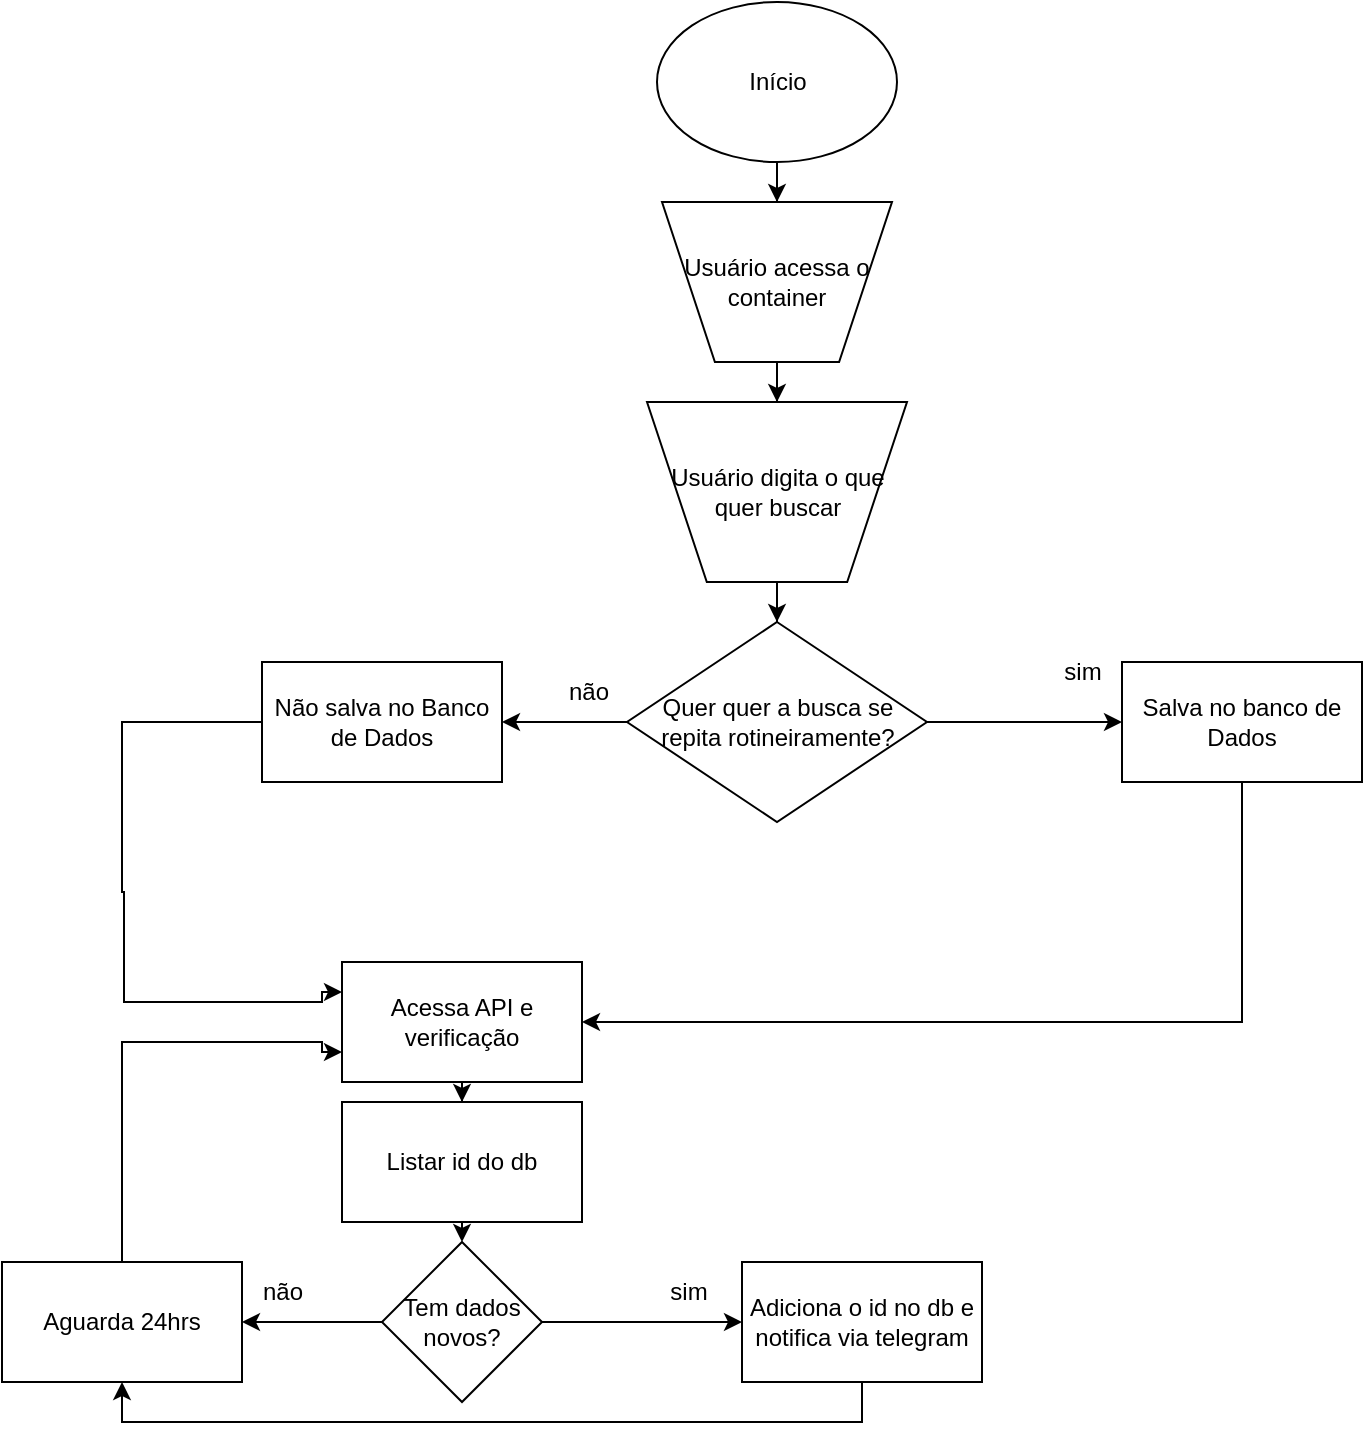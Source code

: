 <mxfile version="26.2.9">
  <diagram name="Page-1" id="QYlumS-lN80QCUaAXQkb">
    <mxGraphModel dx="1428" dy="1849" grid="1" gridSize="10" guides="1" tooltips="1" connect="1" arrows="1" fold="1" page="1" pageScale="1" pageWidth="850" pageHeight="1100" math="0" shadow="0">
      <root>
        <mxCell id="0" />
        <mxCell id="1" parent="0" />
        <mxCell id="Gtfet5FwH3J6q3p8mjaK-22" style="edgeStyle=orthogonalEdgeStyle;rounded=0;orthogonalLoop=1;jettySize=auto;html=1;entryX=0.5;entryY=0;entryDx=0;entryDy=0;" edge="1" parent="1" source="M_QnOvEOiUY6tevbWSJs-2" target="M_QnOvEOiUY6tevbWSJs-24">
          <mxGeometry relative="1" as="geometry" />
        </mxCell>
        <mxCell id="M_QnOvEOiUY6tevbWSJs-2" value="Início" style="ellipse;whiteSpace=wrap;html=1;" parent="1" vertex="1">
          <mxGeometry x="337.5" y="-110" width="120" height="80" as="geometry" />
        </mxCell>
        <mxCell id="M_QnOvEOiUY6tevbWSJs-34" style="edgeStyle=orthogonalEdgeStyle;rounded=0;orthogonalLoop=1;jettySize=auto;html=1;entryX=1;entryY=0.5;entryDx=0;entryDy=0;" parent="1" source="M_QnOvEOiUY6tevbWSJs-8" target="M_QnOvEOiUY6tevbWSJs-17" edge="1">
          <mxGeometry relative="1" as="geometry" />
        </mxCell>
        <mxCell id="Gtfet5FwH3J6q3p8mjaK-23" style="edgeStyle=orthogonalEdgeStyle;rounded=0;orthogonalLoop=1;jettySize=auto;html=1;entryX=0;entryY=0.25;entryDx=0;entryDy=0;" edge="1" parent="1" source="M_QnOvEOiUY6tevbWSJs-17" target="M_QnOvEOiUY6tevbWSJs-23">
          <mxGeometry relative="1" as="geometry">
            <mxPoint x="70" y="390" as="targetPoint" />
            <Array as="points">
              <mxPoint x="70" y="335" />
              <mxPoint x="71" y="335" />
              <mxPoint x="71" y="390" />
              <mxPoint x="170" y="390" />
              <mxPoint x="170" y="385" />
            </Array>
          </mxGeometry>
        </mxCell>
        <mxCell id="M_QnOvEOiUY6tevbWSJs-17" value="Não salva no Banco de Dados" style="rounded=0;whiteSpace=wrap;html=1;" parent="1" vertex="1">
          <mxGeometry x="140" y="220" width="120" height="60" as="geometry" />
        </mxCell>
        <mxCell id="Gtfet5FwH3J6q3p8mjaK-16" style="edgeStyle=orthogonalEdgeStyle;rounded=0;orthogonalLoop=1;jettySize=auto;html=1;entryX=1;entryY=0.5;entryDx=0;entryDy=0;" edge="1" parent="1" source="M_QnOvEOiUY6tevbWSJs-18" target="M_QnOvEOiUY6tevbWSJs-23">
          <mxGeometry relative="1" as="geometry">
            <mxPoint x="260" y="800" as="targetPoint" />
            <Array as="points">
              <mxPoint x="630" y="400" />
            </Array>
          </mxGeometry>
        </mxCell>
        <mxCell id="M_QnOvEOiUY6tevbWSJs-18" value="Salva no banco de Dados" style="rounded=0;whiteSpace=wrap;html=1;" parent="1" vertex="1">
          <mxGeometry x="570" y="220" width="120" height="60" as="geometry" />
        </mxCell>
        <mxCell id="Gtfet5FwH3J6q3p8mjaK-2" style="edgeStyle=orthogonalEdgeStyle;rounded=0;orthogonalLoop=1;jettySize=auto;html=1;" edge="1" parent="1" source="M_QnOvEOiUY6tevbWSJs-23" target="Gtfet5FwH3J6q3p8mjaK-4">
          <mxGeometry relative="1" as="geometry">
            <mxPoint x="184.957" y="880" as="targetPoint" />
          </mxGeometry>
        </mxCell>
        <mxCell id="M_QnOvEOiUY6tevbWSJs-23" value="Acessa API e verificação" style="rounded=0;whiteSpace=wrap;html=1;" parent="1" vertex="1">
          <mxGeometry x="180" y="370" width="120" height="60" as="geometry" />
        </mxCell>
        <mxCell id="Gtfet5FwH3J6q3p8mjaK-10" style="edgeStyle=orthogonalEdgeStyle;rounded=0;orthogonalLoop=1;jettySize=auto;html=1;entryX=0.5;entryY=0;entryDx=0;entryDy=0;" edge="1" parent="1" source="M_QnOvEOiUY6tevbWSJs-24" target="M_QnOvEOiUY6tevbWSJs-26">
          <mxGeometry relative="1" as="geometry" />
        </mxCell>
        <mxCell id="M_QnOvEOiUY6tevbWSJs-24" value="Usuário acessa o container" style="verticalLabelPosition=middle;verticalAlign=middle;html=1;shape=trapezoid;perimeter=trapezoidPerimeter;whiteSpace=wrap;size=0.23;arcSize=10;flipV=1;labelPosition=center;align=center;" parent="1" vertex="1">
          <mxGeometry x="340" y="-10" width="115" height="80" as="geometry" />
        </mxCell>
        <mxCell id="M_QnOvEOiUY6tevbWSJs-26" value="Usuário digita o que quer buscar" style="verticalLabelPosition=middle;verticalAlign=middle;html=1;shape=trapezoid;perimeter=trapezoidPerimeter;whiteSpace=wrap;size=0.23;arcSize=10;flipV=1;labelPosition=center;align=center;" parent="1" vertex="1">
          <mxGeometry x="332.5" y="90" width="130" height="90" as="geometry" />
        </mxCell>
        <mxCell id="M_QnOvEOiUY6tevbWSJs-35" value="não" style="text;html=1;align=center;verticalAlign=middle;resizable=0;points=[];autosize=1;strokeColor=none;fillColor=none;" parent="1" vertex="1">
          <mxGeometry x="282.5" y="220" width="40" height="30" as="geometry" />
        </mxCell>
        <mxCell id="M_QnOvEOiUY6tevbWSJs-36" value="sim" style="text;html=1;align=center;verticalAlign=middle;resizable=0;points=[];autosize=1;strokeColor=none;fillColor=none;" parent="1" vertex="1">
          <mxGeometry x="530" y="210" width="40" height="30" as="geometry" />
        </mxCell>
        <mxCell id="M_QnOvEOiUY6tevbWSJs-59" style="edgeStyle=orthogonalEdgeStyle;rounded=0;orthogonalLoop=1;jettySize=auto;html=1;" parent="1" source="M_QnOvEOiUY6tevbWSJs-55" target="M_QnOvEOiUY6tevbWSJs-57" edge="1">
          <mxGeometry relative="1" as="geometry" />
        </mxCell>
        <mxCell id="M_QnOvEOiUY6tevbWSJs-61" style="edgeStyle=orthogonalEdgeStyle;rounded=0;orthogonalLoop=1;jettySize=auto;html=1;entryX=1;entryY=0.5;entryDx=0;entryDy=0;" parent="1" source="M_QnOvEOiUY6tevbWSJs-55" target="M_QnOvEOiUY6tevbWSJs-56" edge="1">
          <mxGeometry relative="1" as="geometry" />
        </mxCell>
        <mxCell id="M_QnOvEOiUY6tevbWSJs-55" value="Tem dados novos?" style="rhombus;whiteSpace=wrap;html=1;" parent="1" vertex="1">
          <mxGeometry x="200" y="510" width="80" height="80" as="geometry" />
        </mxCell>
        <mxCell id="Gtfet5FwH3J6q3p8mjaK-24" style="edgeStyle=orthogonalEdgeStyle;rounded=0;orthogonalLoop=1;jettySize=auto;html=1;entryX=0;entryY=0.75;entryDx=0;entryDy=0;" edge="1" parent="1" source="M_QnOvEOiUY6tevbWSJs-56" target="M_QnOvEOiUY6tevbWSJs-23">
          <mxGeometry relative="1" as="geometry">
            <mxPoint x="40" y="410" as="targetPoint" />
            <Array as="points">
              <mxPoint x="70" y="410" />
              <mxPoint x="170" y="410" />
              <mxPoint x="170" y="415" />
            </Array>
          </mxGeometry>
        </mxCell>
        <mxCell id="M_QnOvEOiUY6tevbWSJs-56" value="Aguarda 24hrs" style="rounded=0;whiteSpace=wrap;html=1;" parent="1" vertex="1">
          <mxGeometry x="10" y="520" width="120" height="60" as="geometry" />
        </mxCell>
        <mxCell id="Gtfet5FwH3J6q3p8mjaK-20" style="edgeStyle=orthogonalEdgeStyle;rounded=0;orthogonalLoop=1;jettySize=auto;html=1;entryX=0.5;entryY=1;entryDx=0;entryDy=0;" edge="1" parent="1" source="M_QnOvEOiUY6tevbWSJs-57" target="M_QnOvEOiUY6tevbWSJs-56">
          <mxGeometry relative="1" as="geometry">
            <mxPoint x="40" y="910" as="targetPoint" />
            <Array as="points">
              <mxPoint x="440" y="600" />
              <mxPoint x="70" y="600" />
            </Array>
          </mxGeometry>
        </mxCell>
        <mxCell id="M_QnOvEOiUY6tevbWSJs-57" value="Adiciona o id no db e notifica via telegram" style="rounded=0;whiteSpace=wrap;html=1;" parent="1" vertex="1">
          <mxGeometry x="380" y="520" width="120" height="60" as="geometry" />
        </mxCell>
        <mxCell id="M_QnOvEOiUY6tevbWSJs-60" value="sim" style="text;html=1;align=center;verticalAlign=middle;resizable=0;points=[];autosize=1;strokeColor=none;fillColor=none;" parent="1" vertex="1">
          <mxGeometry x="332.5" y="520" width="40" height="30" as="geometry" />
        </mxCell>
        <mxCell id="M_QnOvEOiUY6tevbWSJs-62" value="não" style="text;html=1;align=center;verticalAlign=middle;resizable=0;points=[];autosize=1;strokeColor=none;fillColor=none;" parent="1" vertex="1">
          <mxGeometry x="130" y="520" width="40" height="30" as="geometry" />
        </mxCell>
        <mxCell id="Gtfet5FwH3J6q3p8mjaK-4" value="Listar id do db" style="rounded=0;whiteSpace=wrap;html=1;" vertex="1" parent="1">
          <mxGeometry x="180" y="440" width="120" height="60" as="geometry" />
        </mxCell>
        <mxCell id="Gtfet5FwH3J6q3p8mjaK-11" value="" style="edgeStyle=orthogonalEdgeStyle;rounded=0;orthogonalLoop=1;jettySize=auto;html=1;" edge="1" parent="1" source="M_QnOvEOiUY6tevbWSJs-26" target="M_QnOvEOiUY6tevbWSJs-8">
          <mxGeometry relative="1" as="geometry">
            <mxPoint x="397" y="230" as="sourcePoint" />
            <mxPoint x="397.478" y="410.02" as="targetPoint" />
          </mxGeometry>
        </mxCell>
        <mxCell id="Gtfet5FwH3J6q3p8mjaK-26" style="edgeStyle=orthogonalEdgeStyle;rounded=0;orthogonalLoop=1;jettySize=auto;html=1;" edge="1" parent="1" source="M_QnOvEOiUY6tevbWSJs-8" target="M_QnOvEOiUY6tevbWSJs-18">
          <mxGeometry relative="1" as="geometry" />
        </mxCell>
        <mxCell id="M_QnOvEOiUY6tevbWSJs-8" value="Quer quer a busca se repita rotineiramente?" style="rhombus;whiteSpace=wrap;html=1;" parent="1" vertex="1">
          <mxGeometry x="322.5" y="200" width="150" height="100" as="geometry" />
        </mxCell>
        <mxCell id="Gtfet5FwH3J6q3p8mjaK-25" value="" style="endArrow=classic;html=1;rounded=0;exitX=0.5;exitY=1;exitDx=0;exitDy=0;" edge="1" parent="1" source="Gtfet5FwH3J6q3p8mjaK-4" target="M_QnOvEOiUY6tevbWSJs-55">
          <mxGeometry width="50" height="50" relative="1" as="geometry">
            <mxPoint x="230" y="280" as="sourcePoint" />
            <mxPoint x="230" y="300" as="targetPoint" />
            <Array as="points" />
          </mxGeometry>
        </mxCell>
      </root>
    </mxGraphModel>
  </diagram>
</mxfile>
